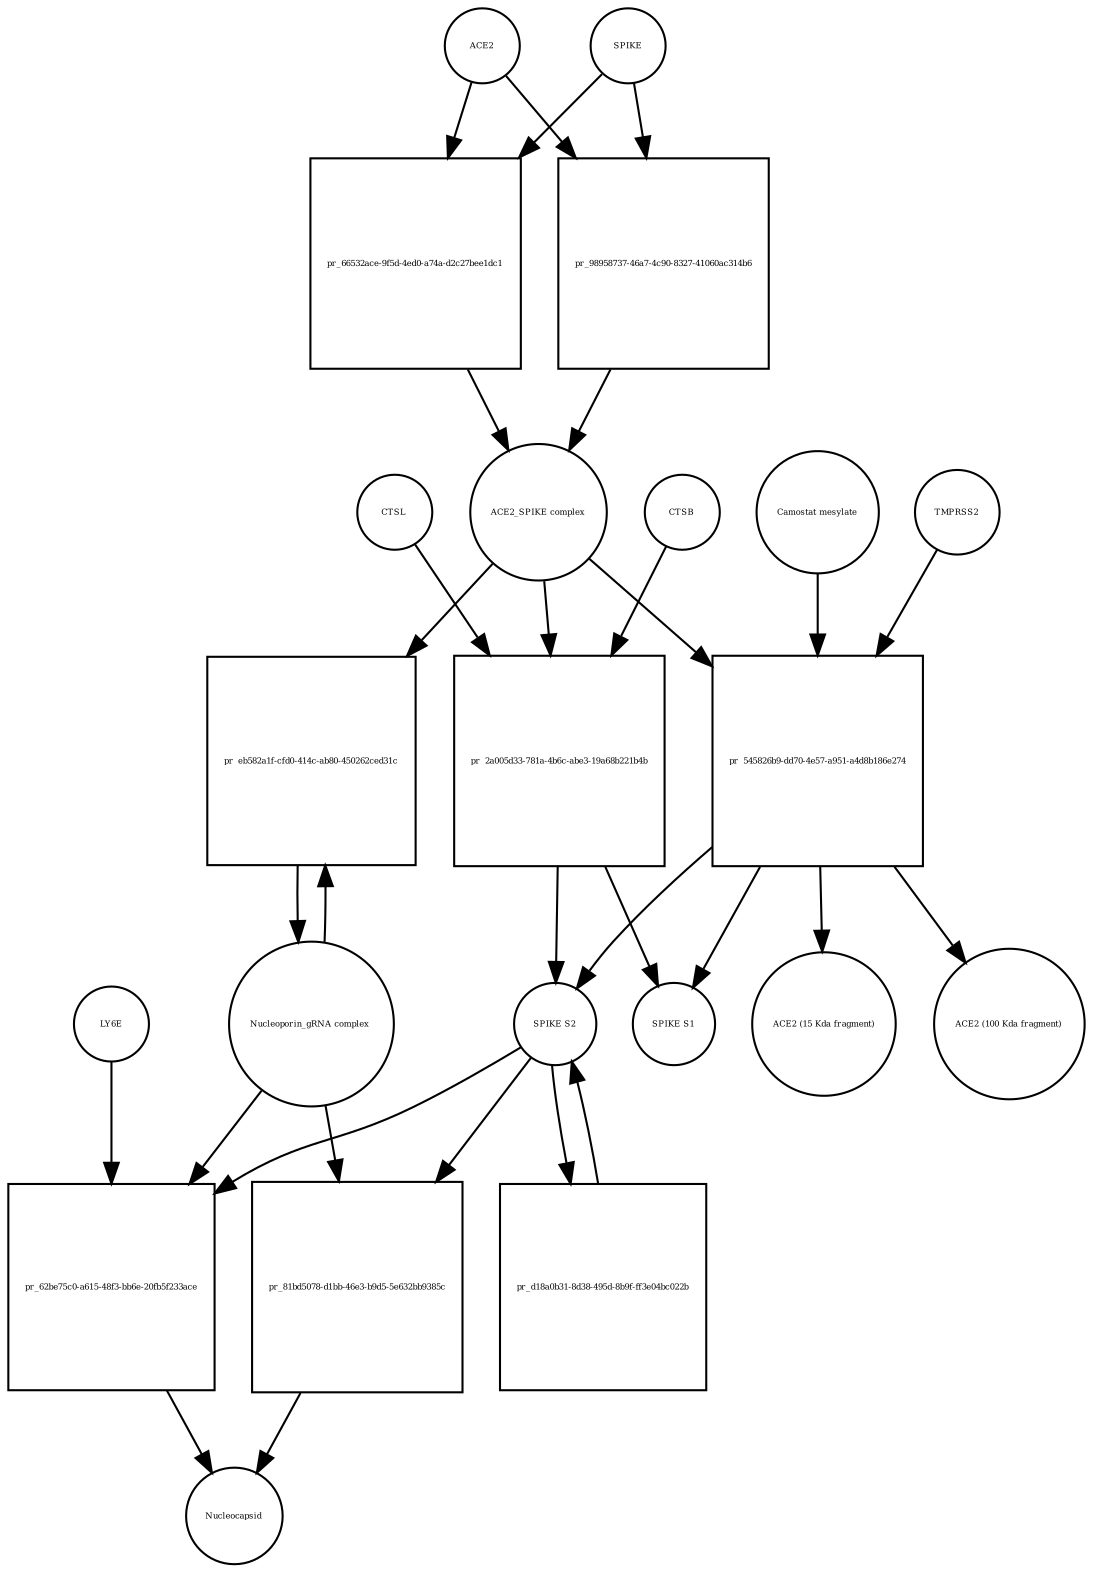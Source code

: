 strict digraph  {
ACE2 [annotation="", bipartite=0, cls=macromolecule, fontsize=4, label=ACE2, shape=circle];
"pr_66532ace-9f5d-4ed0-a74a-d2c27bee1dc1" [annotation="", bipartite=1, cls=process, fontsize=4, label="pr_66532ace-9f5d-4ed0-a74a-d2c27bee1dc1", shape=square];
"ACE2_SPIKE complex" [annotation="", bipartite=0, cls=complex, fontsize=4, label="ACE2_SPIKE complex", shape=circle];
SPIKE [annotation="", bipartite=0, cls="macromolecule multimer", fontsize=4, label=SPIKE, shape=circle];
"Nucleoporin_gRNA complex " [annotation="", bipartite=0, cls=complex, fontsize=4, label="Nucleoporin_gRNA complex ", shape=circle];
"pr_eb582a1f-cfd0-414c-ab80-450262ced31c" [annotation="", bipartite=1, cls=process, fontsize=4, label="pr_eb582a1f-cfd0-414c-ab80-450262ced31c", shape=square];
"pr_2a005d33-781a-4b6c-abe3-19a68b221b4b" [annotation="", bipartite=1, cls=process, fontsize=4, label="pr_2a005d33-781a-4b6c-abe3-19a68b221b4b", shape=square];
"SPIKE S2" [annotation="", bipartite=0, cls=macromolecule, fontsize=4, label="SPIKE S2", shape=circle];
CTSB [annotation="", bipartite=0, cls=macromolecule, fontsize=4, label=CTSB, shape=circle];
CTSL [annotation="", bipartite=0, cls=macromolecule, fontsize=4, label=CTSL, shape=circle];
"SPIKE S1" [annotation="", bipartite=0, cls=macromolecule, fontsize=4, label="SPIKE S1", shape=circle];
"pr_545826b9-dd70-4e57-a951-a4d8b186e274" [annotation="", bipartite=1, cls=process, fontsize=4, label="pr_545826b9-dd70-4e57-a951-a4d8b186e274", shape=square];
TMPRSS2 [annotation="", bipartite=0, cls=macromolecule, fontsize=4, label=TMPRSS2, shape=circle];
"Camostat mesylate" [annotation="urn_miriam_pubchem.compound_2536", bipartite=0, cls="simple chemical", fontsize=4, label="Camostat mesylate", shape=circle];
"ACE2 (15 Kda fragment)" [annotation="", bipartite=0, cls=macromolecule, fontsize=4, label="ACE2 (15 Kda fragment)", shape=circle];
"ACE2 (100 Kda fragment)" [annotation="", bipartite=0, cls=macromolecule, fontsize=4, label="ACE2 (100 Kda fragment)", shape=circle];
"pr_98958737-46a7-4c90-8327-41060ac314b6" [annotation="", bipartite=1, cls=process, fontsize=4, label="pr_98958737-46a7-4c90-8327-41060ac314b6", shape=square];
"pr_62be75c0-a615-48f3-bb6e-20fb5f233ace" [annotation="", bipartite=1, cls=process, fontsize=4, label="pr_62be75c0-a615-48f3-bb6e-20fb5f233ace", shape=square];
Nucleocapsid [annotation="", bipartite=0, cls=complex, fontsize=4, label=Nucleocapsid, shape=circle];
LY6E [annotation="", bipartite=0, cls=macromolecule, fontsize=4, label=LY6E, shape=circle];
"pr_d18a0b31-8d38-495d-8b9f-ff3e04bc022b" [annotation="", bipartite=1, cls=process, fontsize=4, label="pr_d18a0b31-8d38-495d-8b9f-ff3e04bc022b", shape=square];
"pr_81bd5078-d1bb-46e3-b9d5-5e632bb9385c" [annotation="", bipartite=1, cls=process, fontsize=4, label="pr_81bd5078-d1bb-46e3-b9d5-5e632bb9385c", shape=square];
ACE2 -> "pr_66532ace-9f5d-4ed0-a74a-d2c27bee1dc1"  [annotation="", interaction_type=consumption];
ACE2 -> "pr_98958737-46a7-4c90-8327-41060ac314b6"  [annotation="", interaction_type=consumption];
"pr_66532ace-9f5d-4ed0-a74a-d2c27bee1dc1" -> "ACE2_SPIKE complex"  [annotation="", interaction_type=production];
"ACE2_SPIKE complex" -> "pr_eb582a1f-cfd0-414c-ab80-450262ced31c"  [annotation="urn_miriam_pubmed_32142651|urn_miriam_pubmed_32094589", interaction_type=stimulation];
"ACE2_SPIKE complex" -> "pr_2a005d33-781a-4b6c-abe3-19a68b221b4b"  [annotation="", interaction_type=consumption];
"ACE2_SPIKE complex" -> "pr_545826b9-dd70-4e57-a951-a4d8b186e274"  [annotation="", interaction_type=consumption];
SPIKE -> "pr_66532ace-9f5d-4ed0-a74a-d2c27bee1dc1"  [annotation="", interaction_type=consumption];
SPIKE -> "pr_98958737-46a7-4c90-8327-41060ac314b6"  [annotation="", interaction_type=consumption];
"Nucleoporin_gRNA complex " -> "pr_eb582a1f-cfd0-414c-ab80-450262ced31c"  [annotation="", interaction_type=consumption];
"Nucleoporin_gRNA complex " -> "pr_62be75c0-a615-48f3-bb6e-20fb5f233ace"  [annotation="", interaction_type=consumption];
"Nucleoporin_gRNA complex " -> "pr_81bd5078-d1bb-46e3-b9d5-5e632bb9385c"  [annotation="", interaction_type=consumption];
"pr_eb582a1f-cfd0-414c-ab80-450262ced31c" -> "Nucleoporin_gRNA complex "  [annotation="", interaction_type=production];
"pr_2a005d33-781a-4b6c-abe3-19a68b221b4b" -> "SPIKE S2"  [annotation="", interaction_type=production];
"pr_2a005d33-781a-4b6c-abe3-19a68b221b4b" -> "SPIKE S1"  [annotation="", interaction_type=production];
"SPIKE S2" -> "pr_62be75c0-a615-48f3-bb6e-20fb5f233ace"  [annotation="urn_miriam_doi_10.1101%2F2020.03.05.979260|urn_miriam_doi_10.1101%2F2020.04.02.021469", interaction_type=stimulation];
"SPIKE S2" -> "pr_d18a0b31-8d38-495d-8b9f-ff3e04bc022b"  [annotation="", interaction_type=consumption];
"SPIKE S2" -> "pr_81bd5078-d1bb-46e3-b9d5-5e632bb9385c"  [annotation="", interaction_type=stimulation];
CTSB -> "pr_2a005d33-781a-4b6c-abe3-19a68b221b4b"  [annotation=urn_miriam_pubmed_32142651, interaction_type=catalysis];
CTSL -> "pr_2a005d33-781a-4b6c-abe3-19a68b221b4b"  [annotation=urn_miriam_pubmed_32142651, interaction_type=catalysis];
"pr_545826b9-dd70-4e57-a951-a4d8b186e274" -> "SPIKE S2"  [annotation="", interaction_type=production];
"pr_545826b9-dd70-4e57-a951-a4d8b186e274" -> "SPIKE S1"  [annotation="", interaction_type=production];
"pr_545826b9-dd70-4e57-a951-a4d8b186e274" -> "ACE2 (15 Kda fragment)"  [annotation="", interaction_type=production];
"pr_545826b9-dd70-4e57-a951-a4d8b186e274" -> "ACE2 (100 Kda fragment)"  [annotation="", interaction_type=production];
TMPRSS2 -> "pr_545826b9-dd70-4e57-a951-a4d8b186e274"  [annotation="urn_miriam_pubmed_32142651|urn_miriam_pubmed_32094589|urn_miriam_pubmed_24227843", interaction_type=catalysis];
"Camostat mesylate" -> "pr_545826b9-dd70-4e57-a951-a4d8b186e274"  [annotation="urn_miriam_pubmed_32142651|urn_miriam_pubmed_32094589|urn_miriam_pubmed_24227843", interaction_type=inhibition];
"pr_98958737-46a7-4c90-8327-41060ac314b6" -> "ACE2_SPIKE complex"  [annotation="", interaction_type=production];
"pr_62be75c0-a615-48f3-bb6e-20fb5f233ace" -> Nucleocapsid  [annotation="", interaction_type=production];
LY6E -> "pr_62be75c0-a615-48f3-bb6e-20fb5f233ace"  [annotation="urn_miriam_doi_10.1101%2F2020.03.05.979260|urn_miriam_doi_10.1101%2F2020.04.02.021469", interaction_type=inhibition];
"pr_d18a0b31-8d38-495d-8b9f-ff3e04bc022b" -> "SPIKE S2"  [annotation="", interaction_type=production];
"pr_81bd5078-d1bb-46e3-b9d5-5e632bb9385c" -> Nucleocapsid  [annotation="", interaction_type=production];
}
